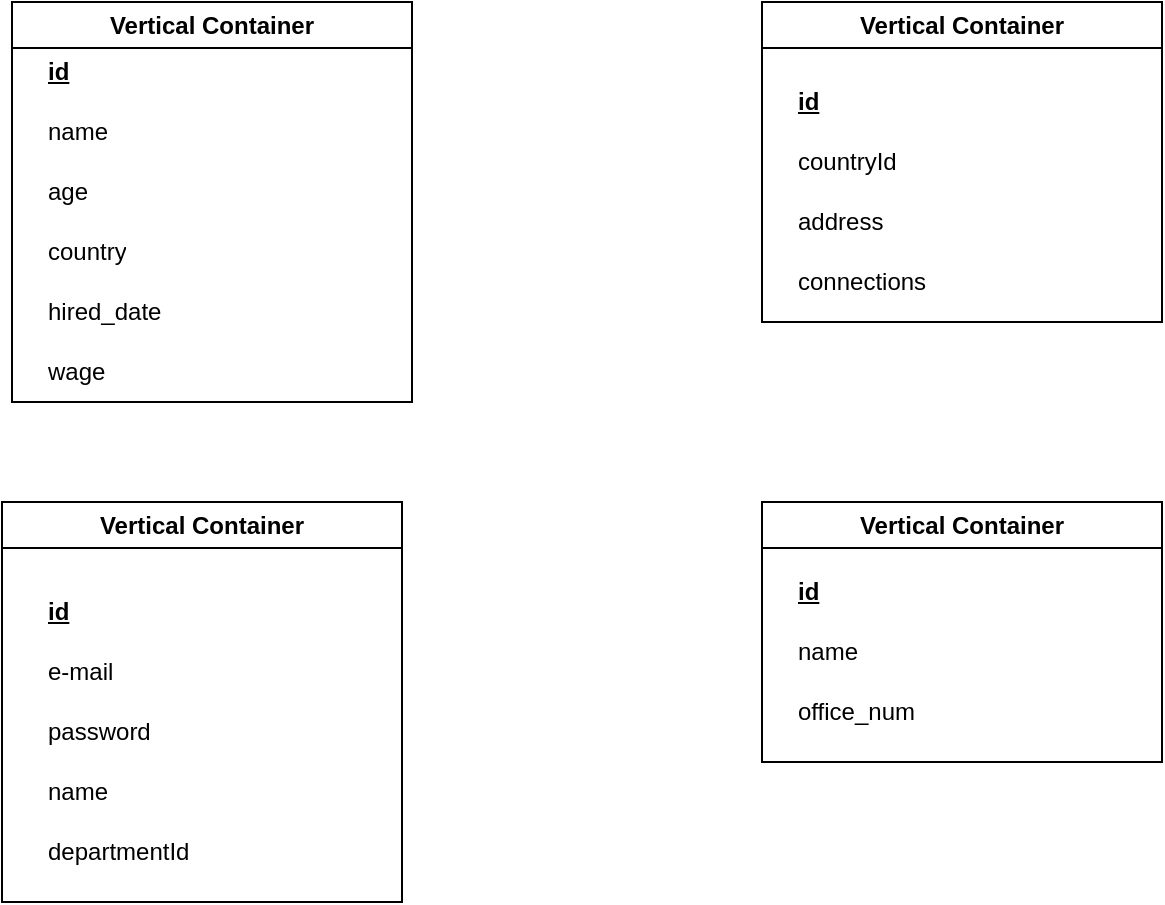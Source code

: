 <mxfile version="22.1.18" type="github">
  <diagram name="Страница — 1" id="eeZo-3c4ArLxRackNdco">
    <mxGraphModel dx="1195" dy="650" grid="1" gridSize="10" guides="1" tooltips="1" connect="1" arrows="1" fold="1" page="1" pageScale="1" pageWidth="827" pageHeight="1169" math="0" shadow="0">
      <root>
        <mxCell id="0" />
        <mxCell id="1" parent="0" />
        <mxCell id="unSaWZE6jowJ_VkOKAia-1" value="Vertical Container" style="swimlane;whiteSpace=wrap;html=1;" vertex="1" parent="1">
          <mxGeometry x="95" y="70" width="200" height="200" as="geometry" />
        </mxCell>
        <mxCell id="unSaWZE6jowJ_VkOKAia-10" value="id" style="shape=partialRectangle;connectable=0;fillColor=none;top=0;left=0;bottom=0;right=0;align=left;spacingLeft=6;fontStyle=5;overflow=hidden;whiteSpace=wrap;html=1;" vertex="1" parent="unSaWZE6jowJ_VkOKAia-1">
          <mxGeometry x="10" y="20" width="150" height="30" as="geometry">
            <mxRectangle width="150" height="30" as="alternateBounds" />
          </mxGeometry>
        </mxCell>
        <mxCell id="unSaWZE6jowJ_VkOKAia-11" value="name" style="shape=partialRectangle;connectable=0;fillColor=none;top=0;left=0;bottom=0;right=0;align=left;spacingLeft=6;overflow=hidden;whiteSpace=wrap;html=1;" vertex="1" parent="unSaWZE6jowJ_VkOKAia-1">
          <mxGeometry x="10" y="50" width="150" height="30" as="geometry">
            <mxRectangle width="150" height="30" as="alternateBounds" />
          </mxGeometry>
        </mxCell>
        <mxCell id="unSaWZE6jowJ_VkOKAia-12" value="age" style="shape=partialRectangle;connectable=0;fillColor=none;top=0;left=0;bottom=0;right=0;align=left;spacingLeft=6;overflow=hidden;whiteSpace=wrap;html=1;" vertex="1" parent="unSaWZE6jowJ_VkOKAia-1">
          <mxGeometry x="10" y="80" width="150" height="30" as="geometry">
            <mxRectangle width="150" height="30" as="alternateBounds" />
          </mxGeometry>
        </mxCell>
        <mxCell id="unSaWZE6jowJ_VkOKAia-13" value="country" style="shape=partialRectangle;connectable=0;fillColor=none;top=0;left=0;bottom=0;right=0;align=left;spacingLeft=6;overflow=hidden;whiteSpace=wrap;html=1;" vertex="1" parent="unSaWZE6jowJ_VkOKAia-1">
          <mxGeometry x="10" y="110" width="150" height="30" as="geometry">
            <mxRectangle width="150" height="30" as="alternateBounds" />
          </mxGeometry>
        </mxCell>
        <mxCell id="unSaWZE6jowJ_VkOKAia-14" value="hired_date" style="shape=partialRectangle;connectable=0;fillColor=none;top=0;left=0;bottom=0;right=0;align=left;spacingLeft=6;overflow=hidden;whiteSpace=wrap;html=1;" vertex="1" parent="unSaWZE6jowJ_VkOKAia-1">
          <mxGeometry x="10" y="140" width="150" height="30" as="geometry">
            <mxRectangle width="150" height="30" as="alternateBounds" />
          </mxGeometry>
        </mxCell>
        <mxCell id="unSaWZE6jowJ_VkOKAia-15" value="wage" style="shape=partialRectangle;connectable=0;fillColor=none;top=0;left=0;bottom=0;right=0;align=left;spacingLeft=6;overflow=hidden;whiteSpace=wrap;html=1;" vertex="1" parent="unSaWZE6jowJ_VkOKAia-1">
          <mxGeometry x="10" y="170" width="150" height="30" as="geometry">
            <mxRectangle width="150" height="30" as="alternateBounds" />
          </mxGeometry>
        </mxCell>
        <mxCell id="unSaWZE6jowJ_VkOKAia-2" value="Vertical Container" style="swimlane;whiteSpace=wrap;html=1;" vertex="1" parent="1">
          <mxGeometry x="470" y="70" width="200" height="160" as="geometry" />
        </mxCell>
        <mxCell id="unSaWZE6jowJ_VkOKAia-16" value="id" style="shape=partialRectangle;connectable=0;fillColor=none;top=0;left=0;bottom=0;right=0;align=left;spacingLeft=6;fontStyle=5;overflow=hidden;whiteSpace=wrap;html=1;" vertex="1" parent="unSaWZE6jowJ_VkOKAia-2">
          <mxGeometry x="10" y="35" width="150" height="30" as="geometry">
            <mxRectangle width="150" height="30" as="alternateBounds" />
          </mxGeometry>
        </mxCell>
        <mxCell id="unSaWZE6jowJ_VkOKAia-17" value="countryId" style="shape=partialRectangle;connectable=0;fillColor=none;top=0;left=0;bottom=0;right=0;align=left;spacingLeft=6;overflow=hidden;whiteSpace=wrap;html=1;" vertex="1" parent="unSaWZE6jowJ_VkOKAia-2">
          <mxGeometry x="10" y="65" width="150" height="30" as="geometry">
            <mxRectangle width="150" height="30" as="alternateBounds" />
          </mxGeometry>
        </mxCell>
        <mxCell id="unSaWZE6jowJ_VkOKAia-18" value="address" style="shape=partialRectangle;connectable=0;fillColor=none;top=0;left=0;bottom=0;right=0;align=left;spacingLeft=6;overflow=hidden;whiteSpace=wrap;html=1;" vertex="1" parent="unSaWZE6jowJ_VkOKAia-2">
          <mxGeometry x="10" y="95" width="150" height="30" as="geometry">
            <mxRectangle width="150" height="30" as="alternateBounds" />
          </mxGeometry>
        </mxCell>
        <mxCell id="unSaWZE6jowJ_VkOKAia-19" value="connections" style="shape=partialRectangle;connectable=0;fillColor=none;top=0;left=0;bottom=0;right=0;align=left;spacingLeft=6;overflow=hidden;whiteSpace=wrap;html=1;" vertex="1" parent="unSaWZE6jowJ_VkOKAia-2">
          <mxGeometry x="10" y="125" width="150" height="30" as="geometry">
            <mxRectangle width="150" height="30" as="alternateBounds" />
          </mxGeometry>
        </mxCell>
        <mxCell id="unSaWZE6jowJ_VkOKAia-3" value="Vertical Container" style="swimlane;whiteSpace=wrap;html=1;" vertex="1" parent="1">
          <mxGeometry x="90" y="320" width="200" height="200" as="geometry" />
        </mxCell>
        <mxCell id="unSaWZE6jowJ_VkOKAia-5" value="id" style="shape=partialRectangle;connectable=0;fillColor=none;top=0;left=0;bottom=0;right=0;align=left;spacingLeft=6;fontStyle=5;overflow=hidden;whiteSpace=wrap;html=1;" vertex="1" parent="unSaWZE6jowJ_VkOKAia-3">
          <mxGeometry x="15" y="40" width="150" height="30" as="geometry">
            <mxRectangle width="150" height="30" as="alternateBounds" />
          </mxGeometry>
        </mxCell>
        <mxCell id="unSaWZE6jowJ_VkOKAia-6" value="e-mail" style="shape=partialRectangle;connectable=0;fillColor=none;top=0;left=0;bottom=0;right=0;align=left;spacingLeft=6;overflow=hidden;whiteSpace=wrap;html=1;" vertex="1" parent="unSaWZE6jowJ_VkOKAia-3">
          <mxGeometry x="15" y="70" width="150" height="30" as="geometry">
            <mxRectangle width="150" height="30" as="alternateBounds" />
          </mxGeometry>
        </mxCell>
        <mxCell id="unSaWZE6jowJ_VkOKAia-7" value="password" style="shape=partialRectangle;connectable=0;fillColor=none;top=0;left=0;bottom=0;right=0;align=left;spacingLeft=6;overflow=hidden;whiteSpace=wrap;html=1;" vertex="1" parent="unSaWZE6jowJ_VkOKAia-3">
          <mxGeometry x="15" y="100" width="150" height="30" as="geometry">
            <mxRectangle width="150" height="30" as="alternateBounds" />
          </mxGeometry>
        </mxCell>
        <mxCell id="unSaWZE6jowJ_VkOKAia-8" value="name" style="shape=partialRectangle;connectable=0;fillColor=none;top=0;left=0;bottom=0;right=0;align=left;spacingLeft=6;overflow=hidden;whiteSpace=wrap;html=1;" vertex="1" parent="unSaWZE6jowJ_VkOKAia-3">
          <mxGeometry x="15" y="130" width="150" height="30" as="geometry">
            <mxRectangle width="150" height="30" as="alternateBounds" />
          </mxGeometry>
        </mxCell>
        <mxCell id="unSaWZE6jowJ_VkOKAia-9" value="departmentId" style="shape=partialRectangle;connectable=0;fillColor=none;top=0;left=0;bottom=0;right=0;align=left;spacingLeft=6;overflow=hidden;whiteSpace=wrap;html=1;" vertex="1" parent="unSaWZE6jowJ_VkOKAia-3">
          <mxGeometry x="15" y="160" width="150" height="30" as="geometry">
            <mxRectangle width="150" height="30" as="alternateBounds" />
          </mxGeometry>
        </mxCell>
        <mxCell id="unSaWZE6jowJ_VkOKAia-4" value="Vertical Container" style="swimlane;whiteSpace=wrap;html=1;" vertex="1" parent="1">
          <mxGeometry x="470" y="320" width="200" height="130" as="geometry" />
        </mxCell>
        <mxCell id="unSaWZE6jowJ_VkOKAia-20" value="id" style="shape=partialRectangle;connectable=0;fillColor=none;top=0;left=0;bottom=0;right=0;align=left;spacingLeft=6;fontStyle=5;overflow=hidden;whiteSpace=wrap;html=1;" vertex="1" parent="unSaWZE6jowJ_VkOKAia-4">
          <mxGeometry x="10" y="30" width="150" height="30" as="geometry">
            <mxRectangle width="150" height="30" as="alternateBounds" />
          </mxGeometry>
        </mxCell>
        <mxCell id="unSaWZE6jowJ_VkOKAia-21" value="name" style="shape=partialRectangle;connectable=0;fillColor=none;top=0;left=0;bottom=0;right=0;align=left;spacingLeft=6;overflow=hidden;whiteSpace=wrap;html=1;" vertex="1" parent="unSaWZE6jowJ_VkOKAia-4">
          <mxGeometry x="10" y="60" width="150" height="30" as="geometry">
            <mxRectangle width="150" height="30" as="alternateBounds" />
          </mxGeometry>
        </mxCell>
        <mxCell id="unSaWZE6jowJ_VkOKAia-22" value="office_num" style="shape=partialRectangle;connectable=0;fillColor=none;top=0;left=0;bottom=0;right=0;align=left;spacingLeft=6;overflow=hidden;whiteSpace=wrap;html=1;" vertex="1" parent="unSaWZE6jowJ_VkOKAia-4">
          <mxGeometry x="10" y="90" width="150" height="30" as="geometry">
            <mxRectangle width="150" height="30" as="alternateBounds" />
          </mxGeometry>
        </mxCell>
      </root>
    </mxGraphModel>
  </diagram>
</mxfile>
